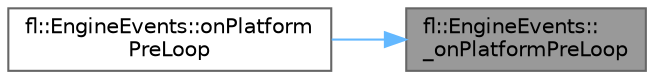digraph "fl::EngineEvents::_onPlatformPreLoop"
{
 // LATEX_PDF_SIZE
  bgcolor="transparent";
  edge [fontname=Helvetica,fontsize=10,labelfontname=Helvetica,labelfontsize=10];
  node [fontname=Helvetica,fontsize=10,shape=box,height=0.2,width=0.4];
  rankdir="RL";
  Node1 [id="Node000001",label="fl::EngineEvents::\l_onPlatformPreLoop",height=0.2,width=0.4,color="gray40", fillcolor="grey60", style="filled", fontcolor="black",tooltip=" "];
  Node1 -> Node2 [id="edge1_Node000001_Node000002",dir="back",color="steelblue1",style="solid",tooltip=" "];
  Node2 [id="Node000002",label="fl::EngineEvents::onPlatform\lPreLoop",height=0.2,width=0.4,color="grey40", fillcolor="white", style="filled",URL="$de/dca/classfl_1_1_engine_events.html#ad1c574b09857b0ebe90798cc83223b17",tooltip=" "];
}
